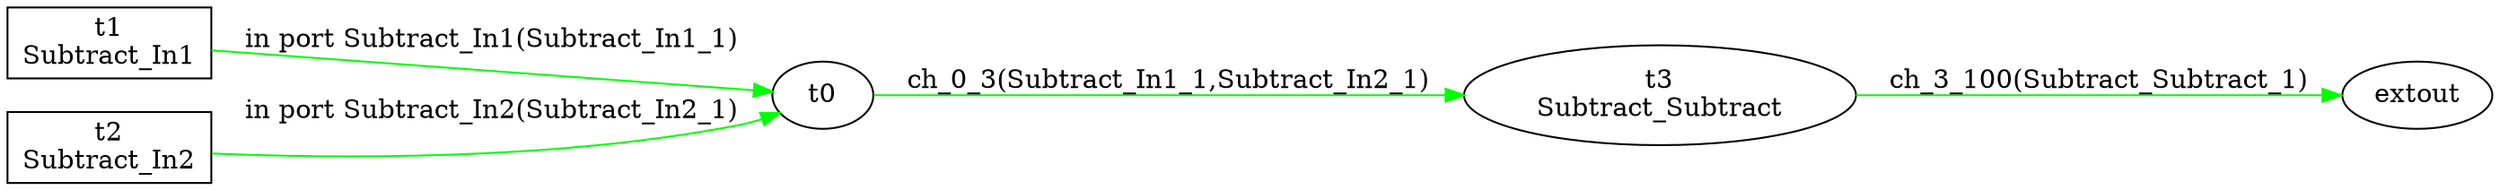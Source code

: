 digraph csp {
	graph [rankdir=LR];
	Subtract_Subtract	 [label="t3\nSubtract_Subtract"];
	t0 -> Subtract_Subtract	 [color=green,
		label="ch_0_3(Subtract_In1_1,Subtract_In2_1)"];
	extout	 [label=extout];
	Subtract_In1	 [label="t1\nSubtract_In1",
		shape=box];
	Subtract_In1 -> t0	 [color=green,
		label="in port Subtract_In1(Subtract_In1_1)"];
	Subtract_In2	 [label="t2\nSubtract_In2",
		shape=box];
	Subtract_In2 -> t0	 [color=green,
		label="in port Subtract_In2(Subtract_In2_1)"];
	Subtract_Subtract -> extout	 [color=green,
		label="ch_3_100(Subtract_Subtract_1)"];
}
